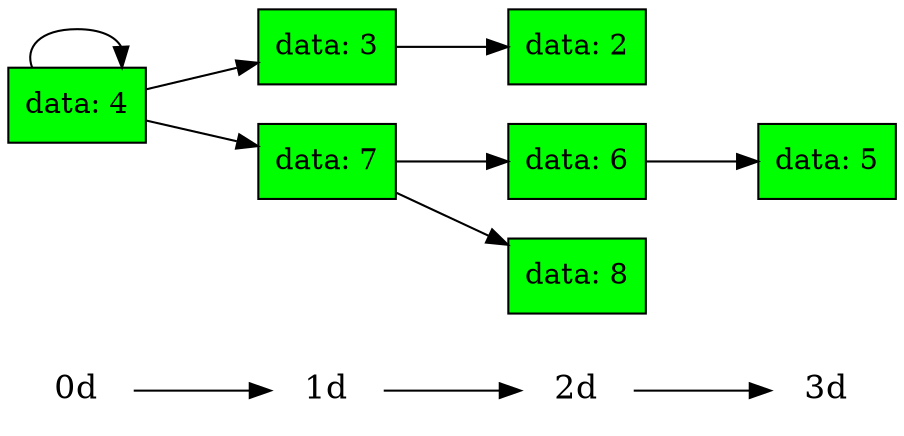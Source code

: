 digraph List
{
	rankdir = LR;
	ranksep=.75; size = "7.5,7.5"
	{
		node [shape=plaintext, fontsize=16];
		"0d"->"1d"->"2d"->"3d";
	}
node [shape = record, style = filled];
	{rank = same; "2d"; 2 [label = "data: 2", fillcolor = "green"];}
	{rank = same; "1d"; 3 [label = "data: 3", fillcolor = "green"];}
	{rank = same; "0d"; 4 [label = "data: 4", fillcolor = "green"];}
	{rank = same; "3d"; 5 [label = "data: 5", fillcolor = "green"];}
	{rank = same; "2d"; 6 [label = "data: 6", fillcolor = "green"];}
	{rank = same; "1d"; 7 [label = "data: 7", fillcolor = "green"];}
	{rank = same; "2d"; 8 [label = "data: 8", fillcolor = "green"];}
	3->2 [color = "black", frontcolor = "grey", label = ""];
	4->3 [color = "black", frontcolor = "grey", label = ""];
	4->4 [color = "black", frontcolor = "grey", label = ""];
	6->5 [color = "black", frontcolor = "grey", label = ""];
	7->6 [color = "black", frontcolor = "grey", label = ""];
	4->7 [color = "black", frontcolor = "grey", label = ""];
	7->8 [color = "black", frontcolor = "grey", label = ""];
}
